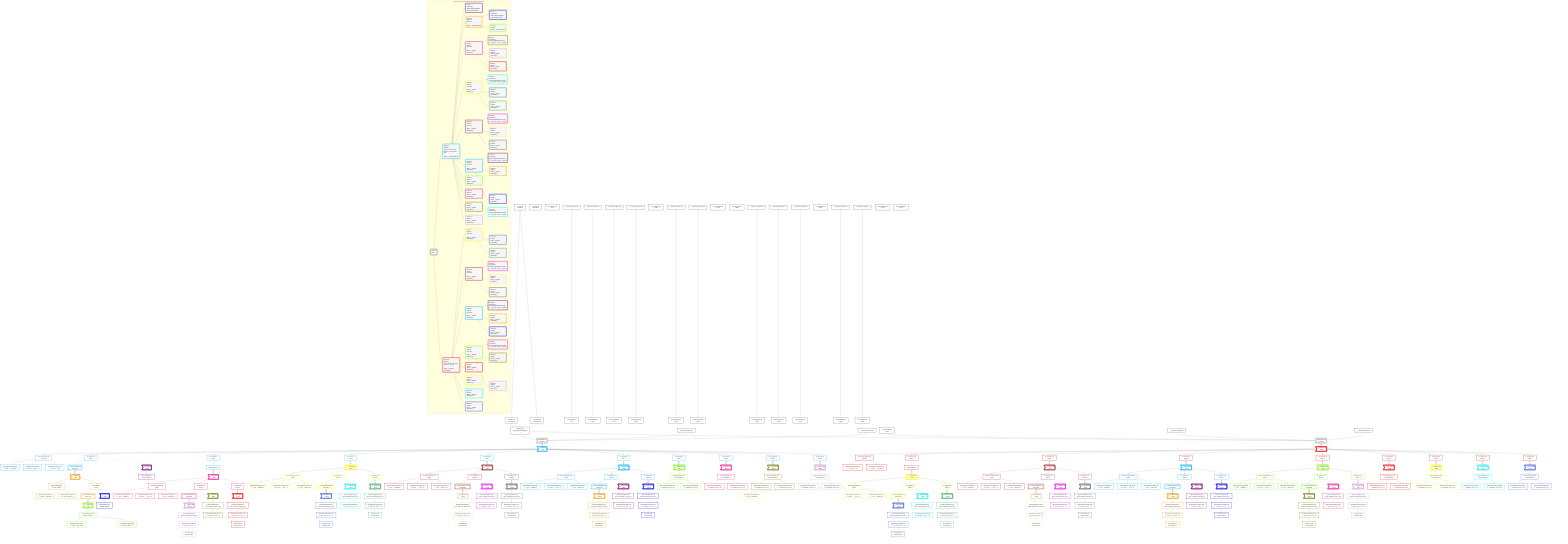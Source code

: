 graph TD
    classDef path fill:#eee,stroke:#000,color:#000
    classDef plan fill:#fff,stroke-width:3px,color:#000
    classDef itemplan fill:#fff,stroke-width:6px,color:#000
    classDef sideeffectplan fill:#f00,stroke-width:6px,color:#000
    classDef bucket fill:#f6f6f6,color:#000,stroke-width:6px,text-align:left


    %% define steps
    __Value3["__Value[3∈0]<br />ᐸcontextᐳ"]:::plan
    __Value5["__Value[5∈0]<br />ᐸrootValueᐳ"]:::plan
    Access27["Access[27∈0]<br />ᐸ3.pgSettingsᐳ"]:::plan
    Access28["Access[28∈0]<br />ᐸ3.withPgClientᐳ"]:::plan
    Object29["Object[29∈0]<br />ᐸ{pgSettings,withPgClient}ᐳ"]:::plan
    __InputStaticLeaf219["__InputStaticLeaf[219∈0]"]:::plan
    __InputStaticLeaf285["__InputStaticLeaf[285∈0]"]:::plan
    PgSelect26[["PgSelect[26∈0]<br />ᐸpersonᐳ"]]:::plan
    __Item30>"__Item[30∈1]<br />ᐸ26ᐳ"]:::itemplan
    PgSelectSingle31["PgSelectSingle[31∈1]<br />ᐸpersonᐳ"]:::plan
    PgClassExpression32["PgClassExpression[32∈1]<br />ᐸ__person__...full_name”ᐳ"]:::plan
    PgClassExpression34["PgClassExpression[34∈1]<br />ᐸ”c”.”perso..._person__)ᐳ"]:::plan
    Connection47["Connection[47∈0]<br />ᐸ43ᐳ"]:::plan
    Access803["Access[803∈1]<br />ᐸ30.2ᐳ"]:::plan
    __ListTransform49[["__ListTransform[49∈1]<br />ᐸeach:48ᐳ"]]:::plan
    __Item50>"__Item[50∈2]<br />ᐸ803ᐳ"]:::itemplan
    PgSelectSingle51["PgSelectSingle[51∈2]<br />ᐸperson_friendsᐳ"]:::plan
    __Item52>"__Item[52∈3]<br />ᐸ49ᐳ"]:::itemplan
    PgSelectSingle53["PgSelectSingle[53∈3]<br />ᐸperson_friendsᐳ"]:::plan
    PgClassExpression54["PgClassExpression[54∈3]<br />ᐸ__person_f...full_name”ᐳ"]:::plan
    PgClassExpression56["PgClassExpression[56∈3]<br />ᐸ”c”.”perso...friends__)ᐳ"]:::plan
    __InputStaticLeaf57["__InputStaticLeaf[57∈0]"]:::plan
    Connection69["Connection[69∈0]<br />ᐸ65ᐳ"]:::plan
    Access801["Access[801∈3]<br />ᐸ52.3ᐳ"]:::plan
    __ListTransform71[["__ListTransform[71∈3]<br />ᐸeach:70ᐳ"]]:::plan
    __Item72>"__Item[72∈4]<br />ᐸ801ᐳ"]:::itemplan
    PgSelectSingle73["PgSelectSingle[73∈4]<br />ᐸperson_friendsᐳ"]:::plan
    __Item74>"__Item[74∈5]<br />ᐸ71ᐳ"]:::itemplan
    PgSelectSingle75["PgSelectSingle[75∈5]<br />ᐸperson_friendsᐳ"]:::plan
    PgClassExpression76["PgClassExpression[76∈5]<br />ᐸ__person_f...full_name”ᐳ"]:::plan
    PgClassExpression78["PgClassExpression[78∈5]<br />ᐸ”c”.”perso...friends__)ᐳ"]:::plan
    PgClassExpression79["PgClassExpression[79∈1]<br />ᐸ__person__.”id”ᐳ"]:::plan
    __InputStaticLeaf81["__InputStaticLeaf[81∈0]"]:::plan
    Connection105["Connection[105∈0]<br />ᐸ101ᐳ"]:::plan
    Access809["Access[809∈1]<br />ᐸ30.4ᐳ"]:::plan
    Reverse810["Reverse[810∈1]"]:::plan
    __Item107>"__Item[107∈6]<br />ᐸ810ᐳ"]:::itemplan
    PgSelectSingle108["PgSelectSingle[108∈6]<br />ᐸpostᐳ"]:::plan
    PgClassExpression109["PgClassExpression[109∈6]<br />ᐸ__post__.”headline”ᐳ"]:::plan
    PgClassExpression113["PgClassExpression[113∈6]<br />ᐸ”a”.”post_...(__post__)ᐳ"]:::plan
    PgClassExpression114["PgClassExpression[114∈6]<br />ᐸ__post__.”author_id”ᐳ"]:::plan
    __InputStaticLeaf115["__InputStaticLeaf[115∈0]"]:::plan
    Connection125["Connection[125∈0]<br />ᐸ121ᐳ"]:::plan
    Access805["Access[805∈6]<br />ᐸ107.3ᐳ"]:::plan
    __ListTransform127[["__ListTransform[127∈6]<br />ᐸeach:126ᐳ"]]:::plan
    __Item128>"__Item[128∈7]<br />ᐸ805ᐳ"]:::itemplan
    PgSelectSingle129["PgSelectSingle[129∈7]<br />ᐸpost_computed_interval_setᐳ"]:::plan
    PgClassExpression130["PgClassExpression[130∈7]<br />ᐸ__post_com...al_set__.vᐳ"]:::plan
    __Item131>"__Item[131∈8]<br />ᐸ127ᐳ"]:::itemplan
    PgSelectSingle132["PgSelectSingle[132∈8]<br />ᐸpost_computed_interval_setᐳ"]:::plan
    PgClassExpression133["PgClassExpression[133∈8]<br />ᐸ__post_com...al_set__.vᐳ"]:::plan
    Access134["Access[134∈8]<br />ᐸ133.secondsᐳ"]:::plan
    Access807["Access[807∈6]<br />ᐸ107.4ᐳ"]:::plan
    __Item145>"__Item[145∈9]<br />ᐸ807ᐳ"]:::itemplan
    PgSelectSingle146["PgSelectSingle[146∈9]<br />ᐸpost_computed_interval_setᐳ"]:::plan
    PgClassExpression147["PgClassExpression[147∈9]<br />ᐸ__post_com...al_set__.vᐳ"]:::plan
    Access148["Access[148∈9]<br />ᐸ147.secondsᐳ"]:::plan
    Access816["Access[816∈1]<br />ᐸ30.5ᐳ"]:::plan
    __Item170>"__Item[170∈10]<br />ᐸ816ᐳ"]:::itemplan
    PgSelectSingle171["PgSelectSingle[171∈10]<br />ᐸpostᐳ"]:::plan
    PgClassExpression172["PgClassExpression[172∈10]<br />ᐸ__post__.”headline”ᐳ"]:::plan
    PgClassExpression176["PgClassExpression[176∈10]<br />ᐸ”a”.”post_...(__post__)ᐳ"]:::plan
    PgClassExpression177["PgClassExpression[177∈10]<br />ᐸ__post__.”author_id”ᐳ"]:::plan
    __InputStaticLeaf178["__InputStaticLeaf[178∈0]"]:::plan
    Connection188["Connection[188∈0]<br />ᐸ184ᐳ"]:::plan
    Access812["Access[812∈10]<br />ᐸ170.3ᐳ"]:::plan
    __ListTransform190[["__ListTransform[190∈10]<br />ᐸeach:189ᐳ"]]:::plan
    __Item191>"__Item[191∈11]<br />ᐸ812ᐳ"]:::itemplan
    PgSelectSingle192["PgSelectSingle[192∈11]<br />ᐸpost_computed_interval_setᐳ"]:::plan
    PgClassExpression193["PgClassExpression[193∈11]<br />ᐸ__post_com...al_set__.vᐳ"]:::plan
    __Item194>"__Item[194∈12]<br />ᐸ190ᐳ"]:::itemplan
    PgSelectSingle195["PgSelectSingle[195∈12]<br />ᐸpost_computed_interval_setᐳ"]:::plan
    PgClassExpression196["PgClassExpression[196∈12]<br />ᐸ__post_com...al_set__.vᐳ"]:::plan
    Access197["Access[197∈12]<br />ᐸ196.secondsᐳ"]:::plan
    Access814["Access[814∈10]<br />ᐸ170.4ᐳ"]:::plan
    __Item208>"__Item[208∈13]<br />ᐸ814ᐳ"]:::itemplan
    PgSelectSingle209["PgSelectSingle[209∈13]<br />ᐸpost_computed_interval_setᐳ"]:::plan
    PgClassExpression210["PgClassExpression[210∈13]<br />ᐸ__post_com...al_set__.vᐳ"]:::plan
    Access211["Access[211∈13]<br />ᐸ210.secondsᐳ"]:::plan
    Connection237["Connection[237∈0]<br />ᐸ233ᐳ"]:::plan
    Access822["Access[822∈1]<br />ᐸ30.6ᐳ"]:::plan
    __Item239>"__Item[239∈14]<br />ᐸ822ᐳ"]:::itemplan
    PgSelectSingle240["PgSelectSingle[240∈14]<br />ᐸpostᐳ"]:::plan
    PgClassExpression241["PgClassExpression[241∈14]<br />ᐸ__post__.”headline”ᐳ"]:::plan
    PgClassExpression245["PgClassExpression[245∈14]<br />ᐸ”a”.”post_...(__post__)ᐳ"]:::plan
    PgClassExpression246["PgClassExpression[246∈14]<br />ᐸ__post__.”author_id”ᐳ"]:::plan
    __InputStaticLeaf247["__InputStaticLeaf[247∈0]"]:::plan
    Connection257["Connection[257∈0]<br />ᐸ253ᐳ"]:::plan
    Access818["Access[818∈14]<br />ᐸ239.3ᐳ"]:::plan
    __ListTransform259[["__ListTransform[259∈14]<br />ᐸeach:258ᐳ"]]:::plan
    __Item260>"__Item[260∈15]<br />ᐸ818ᐳ"]:::itemplan
    PgSelectSingle261["PgSelectSingle[261∈15]<br />ᐸpost_computed_interval_setᐳ"]:::plan
    PgClassExpression262["PgClassExpression[262∈15]<br />ᐸ__post_com...al_set__.vᐳ"]:::plan
    __Item263>"__Item[263∈16]<br />ᐸ259ᐳ"]:::itemplan
    PgSelectSingle264["PgSelectSingle[264∈16]<br />ᐸpost_computed_interval_setᐳ"]:::plan
    PgClassExpression265["PgClassExpression[265∈16]<br />ᐸ__post_com...al_set__.vᐳ"]:::plan
    Access266["Access[266∈16]<br />ᐸ265.secondsᐳ"]:::plan
    Access820["Access[820∈14]<br />ᐸ239.4ᐳ"]:::plan
    __Item277>"__Item[277∈17]<br />ᐸ820ᐳ"]:::itemplan
    PgSelectSingle278["PgSelectSingle[278∈17]<br />ᐸpost_computed_interval_setᐳ"]:::plan
    PgClassExpression279["PgClassExpression[279∈17]<br />ᐸ__post_com...al_set__.vᐳ"]:::plan
    Access280["Access[280∈17]<br />ᐸ279.secondsᐳ"]:::plan
    Access828["Access[828∈1]<br />ᐸ30.7ᐳ"]:::plan
    __Item302>"__Item[302∈18]<br />ᐸ828ᐳ"]:::itemplan
    PgSelectSingle303["PgSelectSingle[303∈18]<br />ᐸpostᐳ"]:::plan
    PgClassExpression304["PgClassExpression[304∈18]<br />ᐸ__post__.”headline”ᐳ"]:::plan
    PgClassExpression308["PgClassExpression[308∈18]<br />ᐸ”a”.”post_...(__post__)ᐳ"]:::plan
    PgClassExpression309["PgClassExpression[309∈18]<br />ᐸ__post__.”author_id”ᐳ"]:::plan
    __InputStaticLeaf310["__InputStaticLeaf[310∈0]"]:::plan
    Connection320["Connection[320∈0]<br />ᐸ316ᐳ"]:::plan
    Access824["Access[824∈18]<br />ᐸ302.3ᐳ"]:::plan
    __ListTransform322[["__ListTransform[322∈18]<br />ᐸeach:321ᐳ"]]:::plan
    __Item323>"__Item[323∈19]<br />ᐸ824ᐳ"]:::itemplan
    PgSelectSingle324["PgSelectSingle[324∈19]<br />ᐸpost_computed_interval_setᐳ"]:::plan
    PgClassExpression325["PgClassExpression[325∈19]<br />ᐸ__post_com...al_set__.vᐳ"]:::plan
    __Item326>"__Item[326∈20]<br />ᐸ322ᐳ"]:::itemplan
    PgSelectSingle327["PgSelectSingle[327∈20]<br />ᐸpost_computed_interval_setᐳ"]:::plan
    PgClassExpression328["PgClassExpression[328∈20]<br />ᐸ__post_com...al_set__.vᐳ"]:::plan
    Access329["Access[329∈20]<br />ᐸ328.secondsᐳ"]:::plan
    Access826["Access[826∈18]<br />ᐸ302.4ᐳ"]:::plan
    __Item340>"__Item[340∈21]<br />ᐸ826ᐳ"]:::itemplan
    PgSelectSingle341["PgSelectSingle[341∈21]<br />ᐸpost_computed_interval_setᐳ"]:::plan
    PgClassExpression342["PgClassExpression[342∈21]<br />ᐸ__post_com...al_set__.vᐳ"]:::plan
    Access343["Access[343∈21]<br />ᐸ342.secondsᐳ"]:::plan
    Connection361["Connection[361∈0]<br />ᐸ357ᐳ"]:::plan
    Access830["Access[830∈1]<br />ᐸ30.8ᐳ"]:::plan
    __Item363>"__Item[363∈22]<br />ᐸ830ᐳ"]:::itemplan
    PgSelectSingle364["PgSelectSingle[364∈22]<br />ᐸcompoundKeyᐳ"]:::plan
    PgClassExpression365["PgClassExpression[365∈22]<br />ᐸ__compound...rson_id_1”ᐳ"]:::plan
    PgClassExpression366["PgClassExpression[366∈22]<br />ᐸ__compound...rson_id_2”ᐳ"]:::plan
    Connection384["Connection[384∈0]<br />ᐸ380ᐳ"]:::plan
    Access832["Access[832∈1]<br />ᐸ30.9ᐳ"]:::plan
    __Item386>"__Item[386∈23]<br />ᐸ832ᐳ"]:::itemplan
    PgSelectSingle387["PgSelectSingle[387∈23]<br />ᐸcompoundKeyᐳ"]:::plan
    PgClassExpression388["PgClassExpression[388∈23]<br />ᐸ__compound...rson_id_1”ᐳ"]:::plan
    PgClassExpression389["PgClassExpression[389∈23]<br />ᐸ__compound...rson_id_2”ᐳ"]:::plan
    Access835["Access[835∈1]<br />ᐸ30.10ᐳ"]:::plan
    __Item403>"__Item[403∈24]<br />ᐸ835ᐳ"]:::itemplan
    PgSelectSingle404["PgSelectSingle[404∈24]<br />ᐸcompoundKeyᐳ"]:::plan
    PgClassExpression405["PgClassExpression[405∈24]<br />ᐸ__compound...rson_id_1”ᐳ"]:::plan
    PgClassExpression406["PgClassExpression[406∈24]<br />ᐸ__compound...rson_id_2”ᐳ"]:::plan
    Access836["Access[836∈1]<br />ᐸ30.11ᐳ"]:::plan
    __Item420>"__Item[420∈25]<br />ᐸ836ᐳ"]:::itemplan
    PgSelectSingle421["PgSelectSingle[421∈25]<br />ᐸcompoundKeyᐳ"]:::plan
    PgClassExpression422["PgClassExpression[422∈25]<br />ᐸ__compound...rson_id_1”ᐳ"]:::plan
    PgClassExpression423["PgClassExpression[423∈25]<br />ᐸ__compound...rson_id_2”ᐳ"]:::plan
    Connection451["Connection[451∈0]<br />ᐸ447ᐳ"]:::plan
    __InputStaticLeaf662["__InputStaticLeaf[662∈0]"]:::plan
    __InputStaticLeaf596["__InputStaticLeaf[596∈0]"]:::plan
    PgSelect452[["PgSelect[452∈0]<br />ᐸpersonᐳ"]]:::plan
    __Item453>"__Item[453∈26]<br />ᐸ452ᐳ"]:::itemplan
    PgSelectSingle454["PgSelectSingle[454∈26]<br />ᐸpersonᐳ"]:::plan
    PgClassExpression455["PgClassExpression[455∈26]<br />ᐸ__person__.”id”ᐳ"]:::plan
    PgClassExpression456["PgClassExpression[456∈26]<br />ᐸ__person__...full_name”ᐳ"]:::plan
    __InputStaticLeaf458["__InputStaticLeaf[458∈0]"]:::plan
    Connection482["Connection[482∈0]<br />ᐸ478ᐳ"]:::plan
    Access833["Access[833∈26]<br />ᐸ453.7ᐳ"]:::plan
    Reverse834["Reverse[834∈26]"]:::plan
    __Item484>"__Item[484∈27]<br />ᐸ834ᐳ"]:::itemplan
    PgSelectSingle485["PgSelectSingle[485∈27]<br />ᐸpostᐳ"]:::plan
    PgClassExpression486["PgClassExpression[486∈27]<br />ᐸ__post__.”headline”ᐳ"]:::plan
    PgClassExpression490["PgClassExpression[490∈27]<br />ᐸ”a”.”post_...(__post__)ᐳ"]:::plan
    PgClassExpression491["PgClassExpression[491∈27]<br />ᐸ__post__.”author_id”ᐳ"]:::plan
    __InputStaticLeaf492["__InputStaticLeaf[492∈0]"]:::plan
    Connection502["Connection[502∈0]<br />ᐸ498ᐳ"]:::plan
    Access831["Access[831∈27]<br />ᐸ484.1ᐳ"]:::plan
    __ListTransform504[["__ListTransform[504∈27]<br />ᐸeach:503ᐳ"]]:::plan
    __Item505>"__Item[505∈28]<br />ᐸ831ᐳ"]:::itemplan
    PgSelectSingle506["PgSelectSingle[506∈28]<br />ᐸpost_computed_interval_setᐳ"]:::plan
    PgClassExpression507["PgClassExpression[507∈28]<br />ᐸ__post_com...al_set__.vᐳ"]:::plan
    __Item508>"__Item[508∈29]<br />ᐸ504ᐳ"]:::itemplan
    PgSelectSingle509["PgSelectSingle[509∈29]<br />ᐸpost_computed_interval_setᐳ"]:::plan
    PgClassExpression510["PgClassExpression[510∈29]<br />ᐸ__post_com...al_set__.vᐳ"]:::plan
    Access511["Access[511∈29]<br />ᐸ510.secondsᐳ"]:::plan
    Access829["Access[829∈27]<br />ᐸ484.0ᐳ"]:::plan
    __Item522>"__Item[522∈30]<br />ᐸ829ᐳ"]:::itemplan
    PgSelectSingle523["PgSelectSingle[523∈30]<br />ᐸpost_computed_interval_setᐳ"]:::plan
    PgClassExpression524["PgClassExpression[524∈30]<br />ᐸ__post_com...al_set__.vᐳ"]:::plan
    Access525["Access[525∈30]<br />ᐸ524.secondsᐳ"]:::plan
    Access827["Access[827∈26]<br />ᐸ453.6ᐳ"]:::plan
    __Item547>"__Item[547∈31]<br />ᐸ827ᐳ"]:::itemplan
    PgSelectSingle548["PgSelectSingle[548∈31]<br />ᐸpostᐳ"]:::plan
    PgClassExpression549["PgClassExpression[549∈31]<br />ᐸ__post__.”headline”ᐳ"]:::plan
    PgClassExpression553["PgClassExpression[553∈31]<br />ᐸ”a”.”post_...(__post__)ᐳ"]:::plan
    PgClassExpression554["PgClassExpression[554∈31]<br />ᐸ__post__.”author_id”ᐳ"]:::plan
    __InputStaticLeaf555["__InputStaticLeaf[555∈0]"]:::plan
    Connection565["Connection[565∈0]<br />ᐸ561ᐳ"]:::plan
    Access825["Access[825∈31]<br />ᐸ547.1ᐳ"]:::plan
    __ListTransform567[["__ListTransform[567∈31]<br />ᐸeach:566ᐳ"]]:::plan
    __Item568>"__Item[568∈32]<br />ᐸ825ᐳ"]:::itemplan
    PgSelectSingle569["PgSelectSingle[569∈32]<br />ᐸpost_computed_interval_setᐳ"]:::plan
    PgClassExpression570["PgClassExpression[570∈32]<br />ᐸ__post_com...al_set__.vᐳ"]:::plan
    __Item571>"__Item[571∈33]<br />ᐸ567ᐳ"]:::itemplan
    PgSelectSingle572["PgSelectSingle[572∈33]<br />ᐸpost_computed_interval_setᐳ"]:::plan
    PgClassExpression573["PgClassExpression[573∈33]<br />ᐸ__post_com...al_set__.vᐳ"]:::plan
    Access574["Access[574∈33]<br />ᐸ573.secondsᐳ"]:::plan
    Access823["Access[823∈31]<br />ᐸ547.0ᐳ"]:::plan
    __Item585>"__Item[585∈34]<br />ᐸ823ᐳ"]:::itemplan
    PgSelectSingle586["PgSelectSingle[586∈34]<br />ᐸpost_computed_interval_setᐳ"]:::plan
    PgClassExpression587["PgClassExpression[587∈34]<br />ᐸ__post_com...al_set__.vᐳ"]:::plan
    Access588["Access[588∈34]<br />ᐸ587.secondsᐳ"]:::plan
    Connection614["Connection[614∈0]<br />ᐸ610ᐳ"]:::plan
    Access821["Access[821∈26]<br />ᐸ453.5ᐳ"]:::plan
    __Item616>"__Item[616∈35]<br />ᐸ821ᐳ"]:::itemplan
    PgSelectSingle617["PgSelectSingle[617∈35]<br />ᐸpostᐳ"]:::plan
    PgClassExpression618["PgClassExpression[618∈35]<br />ᐸ__post__.”headline”ᐳ"]:::plan
    PgClassExpression622["PgClassExpression[622∈35]<br />ᐸ”a”.”post_...(__post__)ᐳ"]:::plan
    PgClassExpression623["PgClassExpression[623∈35]<br />ᐸ__post__.”author_id”ᐳ"]:::plan
    __InputStaticLeaf624["__InputStaticLeaf[624∈0]"]:::plan
    Connection634["Connection[634∈0]<br />ᐸ630ᐳ"]:::plan
    Access819["Access[819∈35]<br />ᐸ616.1ᐳ"]:::plan
    __ListTransform636[["__ListTransform[636∈35]<br />ᐸeach:635ᐳ"]]:::plan
    __Item637>"__Item[637∈36]<br />ᐸ819ᐳ"]:::itemplan
    PgSelectSingle638["PgSelectSingle[638∈36]<br />ᐸpost_computed_interval_setᐳ"]:::plan
    PgClassExpression639["PgClassExpression[639∈36]<br />ᐸ__post_com...al_set__.vᐳ"]:::plan
    __Item640>"__Item[640∈37]<br />ᐸ636ᐳ"]:::itemplan
    PgSelectSingle641["PgSelectSingle[641∈37]<br />ᐸpost_computed_interval_setᐳ"]:::plan
    PgClassExpression642["PgClassExpression[642∈37]<br />ᐸ__post_com...al_set__.vᐳ"]:::plan
    Access643["Access[643∈37]<br />ᐸ642.secondsᐳ"]:::plan
    Access817["Access[817∈35]<br />ᐸ616.0ᐳ"]:::plan
    __Item654>"__Item[654∈38]<br />ᐸ817ᐳ"]:::itemplan
    PgSelectSingle655["PgSelectSingle[655∈38]<br />ᐸpost_computed_interval_setᐳ"]:::plan
    PgClassExpression656["PgClassExpression[656∈38]<br />ᐸ__post_com...al_set__.vᐳ"]:::plan
    Access657["Access[657∈38]<br />ᐸ656.secondsᐳ"]:::plan
    Access815["Access[815∈26]<br />ᐸ453.4ᐳ"]:::plan
    __Item679>"__Item[679∈39]<br />ᐸ815ᐳ"]:::itemplan
    PgSelectSingle680["PgSelectSingle[680∈39]<br />ᐸpostᐳ"]:::plan
    PgClassExpression681["PgClassExpression[681∈39]<br />ᐸ__post__.”headline”ᐳ"]:::plan
    PgClassExpression685["PgClassExpression[685∈39]<br />ᐸ”a”.”post_...(__post__)ᐳ"]:::plan
    PgClassExpression686["PgClassExpression[686∈39]<br />ᐸ__post__.”author_id”ᐳ"]:::plan
    __InputStaticLeaf687["__InputStaticLeaf[687∈0]"]:::plan
    Connection697["Connection[697∈0]<br />ᐸ693ᐳ"]:::plan
    Access813["Access[813∈39]<br />ᐸ679.1ᐳ"]:::plan
    __ListTransform699[["__ListTransform[699∈39]<br />ᐸeach:698ᐳ"]]:::plan
    __Item700>"__Item[700∈40]<br />ᐸ813ᐳ"]:::itemplan
    PgSelectSingle701["PgSelectSingle[701∈40]<br />ᐸpost_computed_interval_setᐳ"]:::plan
    PgClassExpression702["PgClassExpression[702∈40]<br />ᐸ__post_com...al_set__.vᐳ"]:::plan
    __Item703>"__Item[703∈41]<br />ᐸ699ᐳ"]:::itemplan
    PgSelectSingle704["PgSelectSingle[704∈41]<br />ᐸpost_computed_interval_setᐳ"]:::plan
    PgClassExpression705["PgClassExpression[705∈41]<br />ᐸ__post_com...al_set__.vᐳ"]:::plan
    Access706["Access[706∈41]<br />ᐸ705.secondsᐳ"]:::plan
    Access811["Access[811∈39]<br />ᐸ679.0ᐳ"]:::plan
    __Item717>"__Item[717∈42]<br />ᐸ811ᐳ"]:::itemplan
    PgSelectSingle718["PgSelectSingle[718∈42]<br />ᐸpost_computed_interval_setᐳ"]:::plan
    PgClassExpression719["PgClassExpression[719∈42]<br />ᐸ__post_com...al_set__.vᐳ"]:::plan
    Access720["Access[720∈42]<br />ᐸ719.secondsᐳ"]:::plan
    Connection738["Connection[738∈0]<br />ᐸ734ᐳ"]:::plan
    Access808["Access[808∈26]<br />ᐸ453.3ᐳ"]:::plan
    __Item740>"__Item[740∈43]<br />ᐸ808ᐳ"]:::itemplan
    PgSelectSingle741["PgSelectSingle[741∈43]<br />ᐸcompoundKeyᐳ"]:::plan
    PgClassExpression742["PgClassExpression[742∈43]<br />ᐸ__compound...rson_id_1”ᐳ"]:::plan
    PgClassExpression743["PgClassExpression[743∈43]<br />ᐸ__compound...rson_id_2”ᐳ"]:::plan
    Connection761["Connection[761∈0]<br />ᐸ757ᐳ"]:::plan
    Access806["Access[806∈26]<br />ᐸ453.2ᐳ"]:::plan
    __Item763>"__Item[763∈44]<br />ᐸ806ᐳ"]:::itemplan
    PgSelectSingle764["PgSelectSingle[764∈44]<br />ᐸcompoundKeyᐳ"]:::plan
    PgClassExpression765["PgClassExpression[765∈44]<br />ᐸ__compound...rson_id_1”ᐳ"]:::plan
    PgClassExpression766["PgClassExpression[766∈44]<br />ᐸ__compound...rson_id_2”ᐳ"]:::plan
    Access804["Access[804∈26]<br />ᐸ453.1ᐳ"]:::plan
    __Item780>"__Item[780∈45]<br />ᐸ804ᐳ"]:::itemplan
    PgSelectSingle781["PgSelectSingle[781∈45]<br />ᐸcompoundKeyᐳ"]:::plan
    PgClassExpression782["PgClassExpression[782∈45]<br />ᐸ__compound...rson_id_1”ᐳ"]:::plan
    PgClassExpression783["PgClassExpression[783∈45]<br />ᐸ__compound...rson_id_2”ᐳ"]:::plan
    Access802["Access[802∈26]<br />ᐸ453.0ᐳ"]:::plan
    __Item797>"__Item[797∈46]<br />ᐸ802ᐳ"]:::itemplan
    PgSelectSingle798["PgSelectSingle[798∈46]<br />ᐸcompoundKeyᐳ"]:::plan
    PgClassExpression799["PgClassExpression[799∈46]<br />ᐸ__compound...rson_id_1”ᐳ"]:::plan
    PgClassExpression800["PgClassExpression[800∈46]<br />ᐸ__compound...rson_id_2”ᐳ"]:::plan

    %% plan dependencies
    __Value3 --> Access27
    __Value3 --> Access28
    Access27 & Access28 --> Object29
    Object29 & __InputStaticLeaf219 & __InputStaticLeaf285 --> PgSelect26
    PgSelect26 ==> __Item30
    __Item30 --> PgSelectSingle31
    PgSelectSingle31 --> PgClassExpression32
    PgSelectSingle31 --> PgClassExpression34
    __Item30 --> Access803
    Access803 --> __ListTransform49
    Access803 -.-> __Item50
    __Item50 --> PgSelectSingle51
    __ListTransform49 ==> __Item52
    __Item52 --> PgSelectSingle53
    PgSelectSingle53 --> PgClassExpression54
    PgSelectSingle53 --> PgClassExpression56
    __InputStaticLeaf57 --> Connection69
    __Item52 --> Access801
    Access801 --> __ListTransform71
    Access801 -.-> __Item72
    __Item72 --> PgSelectSingle73
    __ListTransform71 ==> __Item74
    __Item74 --> PgSelectSingle75
    PgSelectSingle75 --> PgClassExpression76
    PgSelectSingle75 --> PgClassExpression78
    PgSelectSingle31 --> PgClassExpression79
    __InputStaticLeaf81 --> Connection105
    __Item30 --> Access809
    Access809 --> Reverse810
    Reverse810 ==> __Item107
    __Item107 --> PgSelectSingle108
    PgSelectSingle108 --> PgClassExpression109
    PgSelectSingle108 --> PgClassExpression113
    PgSelectSingle108 --> PgClassExpression114
    __InputStaticLeaf115 --> Connection125
    __Item107 --> Access805
    Access805 --> __ListTransform127
    Access805 -.-> __Item128
    __Item128 --> PgSelectSingle129
    PgSelectSingle129 --> PgClassExpression130
    __ListTransform127 ==> __Item131
    __Item131 --> PgSelectSingle132
    PgSelectSingle132 --> PgClassExpression133
    PgClassExpression133 --> Access134
    __Item107 --> Access807
    Access807 ==> __Item145
    __Item145 --> PgSelectSingle146
    PgSelectSingle146 --> PgClassExpression147
    PgClassExpression147 --> Access148
    __Item30 --> Access816
    Access816 ==> __Item170
    __Item170 --> PgSelectSingle171
    PgSelectSingle171 --> PgClassExpression172
    PgSelectSingle171 --> PgClassExpression176
    PgSelectSingle171 --> PgClassExpression177
    __InputStaticLeaf178 --> Connection188
    __Item170 --> Access812
    Access812 --> __ListTransform190
    Access812 -.-> __Item191
    __Item191 --> PgSelectSingle192
    PgSelectSingle192 --> PgClassExpression193
    __ListTransform190 ==> __Item194
    __Item194 --> PgSelectSingle195
    PgSelectSingle195 --> PgClassExpression196
    PgClassExpression196 --> Access197
    __Item170 --> Access814
    Access814 ==> __Item208
    __Item208 --> PgSelectSingle209
    PgSelectSingle209 --> PgClassExpression210
    PgClassExpression210 --> Access211
    __Item30 --> Access822
    Access822 ==> __Item239
    __Item239 --> PgSelectSingle240
    PgSelectSingle240 --> PgClassExpression241
    PgSelectSingle240 --> PgClassExpression245
    PgSelectSingle240 --> PgClassExpression246
    __InputStaticLeaf247 --> Connection257
    __Item239 --> Access818
    Access818 --> __ListTransform259
    Access818 -.-> __Item260
    __Item260 --> PgSelectSingle261
    PgSelectSingle261 --> PgClassExpression262
    __ListTransform259 ==> __Item263
    __Item263 --> PgSelectSingle264
    PgSelectSingle264 --> PgClassExpression265
    PgClassExpression265 --> Access266
    __Item239 --> Access820
    Access820 ==> __Item277
    __Item277 --> PgSelectSingle278
    PgSelectSingle278 --> PgClassExpression279
    PgClassExpression279 --> Access280
    __Item30 --> Access828
    Access828 ==> __Item302
    __Item302 --> PgSelectSingle303
    PgSelectSingle303 --> PgClassExpression304
    PgSelectSingle303 --> PgClassExpression308
    PgSelectSingle303 --> PgClassExpression309
    __InputStaticLeaf310 --> Connection320
    __Item302 --> Access824
    Access824 --> __ListTransform322
    Access824 -.-> __Item323
    __Item323 --> PgSelectSingle324
    PgSelectSingle324 --> PgClassExpression325
    __ListTransform322 ==> __Item326
    __Item326 --> PgSelectSingle327
    PgSelectSingle327 --> PgClassExpression328
    PgClassExpression328 --> Access329
    __Item302 --> Access826
    Access826 ==> __Item340
    __Item340 --> PgSelectSingle341
    PgSelectSingle341 --> PgClassExpression342
    PgClassExpression342 --> Access343
    __Item30 --> Access830
    Access830 ==> __Item363
    __Item363 --> PgSelectSingle364
    PgSelectSingle364 --> PgClassExpression365
    PgSelectSingle364 --> PgClassExpression366
    __Item30 --> Access832
    Access832 ==> __Item386
    __Item386 --> PgSelectSingle387
    PgSelectSingle387 --> PgClassExpression388
    PgSelectSingle387 --> PgClassExpression389
    __Item30 --> Access835
    Access835 ==> __Item403
    __Item403 --> PgSelectSingle404
    PgSelectSingle404 --> PgClassExpression405
    PgSelectSingle404 --> PgClassExpression406
    __Item30 --> Access836
    Access836 ==> __Item420
    __Item420 --> PgSelectSingle421
    PgSelectSingle421 --> PgClassExpression422
    PgSelectSingle421 --> PgClassExpression423
    Object29 & Connection451 & __InputStaticLeaf662 & __InputStaticLeaf596 --> PgSelect452
    PgSelect452 ==> __Item453
    __Item453 --> PgSelectSingle454
    PgSelectSingle454 --> PgClassExpression455
    PgSelectSingle454 --> PgClassExpression456
    __InputStaticLeaf458 --> Connection482
    __Item453 --> Access833
    Access833 --> Reverse834
    Reverse834 ==> __Item484
    __Item484 --> PgSelectSingle485
    PgSelectSingle485 --> PgClassExpression486
    PgSelectSingle485 --> PgClassExpression490
    PgSelectSingle485 --> PgClassExpression491
    __InputStaticLeaf492 --> Connection502
    __Item484 --> Access831
    Access831 --> __ListTransform504
    Access831 -.-> __Item505
    __Item505 --> PgSelectSingle506
    PgSelectSingle506 --> PgClassExpression507
    __ListTransform504 ==> __Item508
    __Item508 --> PgSelectSingle509
    PgSelectSingle509 --> PgClassExpression510
    PgClassExpression510 --> Access511
    __Item484 --> Access829
    Access829 ==> __Item522
    __Item522 --> PgSelectSingle523
    PgSelectSingle523 --> PgClassExpression524
    PgClassExpression524 --> Access525
    __Item453 --> Access827
    Access827 ==> __Item547
    __Item547 --> PgSelectSingle548
    PgSelectSingle548 --> PgClassExpression549
    PgSelectSingle548 --> PgClassExpression553
    PgSelectSingle548 --> PgClassExpression554
    __InputStaticLeaf555 --> Connection565
    __Item547 --> Access825
    Access825 --> __ListTransform567
    Access825 -.-> __Item568
    __Item568 --> PgSelectSingle569
    PgSelectSingle569 --> PgClassExpression570
    __ListTransform567 ==> __Item571
    __Item571 --> PgSelectSingle572
    PgSelectSingle572 --> PgClassExpression573
    PgClassExpression573 --> Access574
    __Item547 --> Access823
    Access823 ==> __Item585
    __Item585 --> PgSelectSingle586
    PgSelectSingle586 --> PgClassExpression587
    PgClassExpression587 --> Access588
    __Item453 --> Access821
    Access821 ==> __Item616
    __Item616 --> PgSelectSingle617
    PgSelectSingle617 --> PgClassExpression618
    PgSelectSingle617 --> PgClassExpression622
    PgSelectSingle617 --> PgClassExpression623
    __InputStaticLeaf624 --> Connection634
    __Item616 --> Access819
    Access819 --> __ListTransform636
    Access819 -.-> __Item637
    __Item637 --> PgSelectSingle638
    PgSelectSingle638 --> PgClassExpression639
    __ListTransform636 ==> __Item640
    __Item640 --> PgSelectSingle641
    PgSelectSingle641 --> PgClassExpression642
    PgClassExpression642 --> Access643
    __Item616 --> Access817
    Access817 ==> __Item654
    __Item654 --> PgSelectSingle655
    PgSelectSingle655 --> PgClassExpression656
    PgClassExpression656 --> Access657
    __Item453 --> Access815
    Access815 ==> __Item679
    __Item679 --> PgSelectSingle680
    PgSelectSingle680 --> PgClassExpression681
    PgSelectSingle680 --> PgClassExpression685
    PgSelectSingle680 --> PgClassExpression686
    __InputStaticLeaf687 --> Connection697
    __Item679 --> Access813
    Access813 --> __ListTransform699
    Access813 -.-> __Item700
    __Item700 --> PgSelectSingle701
    PgSelectSingle701 --> PgClassExpression702
    __ListTransform699 ==> __Item703
    __Item703 --> PgSelectSingle704
    PgSelectSingle704 --> PgClassExpression705
    PgClassExpression705 --> Access706
    __Item679 --> Access811
    Access811 ==> __Item717
    __Item717 --> PgSelectSingle718
    PgSelectSingle718 --> PgClassExpression719
    PgClassExpression719 --> Access720
    __Item453 --> Access808
    Access808 ==> __Item740
    __Item740 --> PgSelectSingle741
    PgSelectSingle741 --> PgClassExpression742
    PgSelectSingle741 --> PgClassExpression743
    __Item453 --> Access806
    Access806 ==> __Item763
    __Item763 --> PgSelectSingle764
    PgSelectSingle764 --> PgClassExpression765
    PgSelectSingle764 --> PgClassExpression766
    __Item453 --> Access804
    Access804 ==> __Item780
    __Item780 --> PgSelectSingle781
    PgSelectSingle781 --> PgClassExpression782
    PgSelectSingle781 --> PgClassExpression783
    __Item453 --> Access802
    Access802 ==> __Item797
    __Item797 --> PgSelectSingle798
    PgSelectSingle798 --> PgClassExpression799
    PgSelectSingle798 --> PgClassExpression800

    subgraph "Buckets for queries/v4/simple-procedure-computed-fields"
    Bucket0("Bucket 0<br />(root)"):::bucket
    classDef bucket0 stroke:#696969
    class Bucket0,__Value3,__Value5,PgSelect26,Access27,Access28,Object29,Connection47,__InputStaticLeaf57,Connection69,__InputStaticLeaf81,Connection105,__InputStaticLeaf115,Connection125,__InputStaticLeaf178,Connection188,__InputStaticLeaf219,Connection237,__InputStaticLeaf247,Connection257,__InputStaticLeaf285,__InputStaticLeaf310,Connection320,Connection361,Connection384,Connection451,PgSelect452,__InputStaticLeaf458,Connection482,__InputStaticLeaf492,Connection502,__InputStaticLeaf555,Connection565,__InputStaticLeaf596,Connection614,__InputStaticLeaf624,Connection634,__InputStaticLeaf662,__InputStaticLeaf687,Connection697,Connection738,Connection761 bucket0
    Bucket1("Bucket 1<br />(listItem)<br />Deps: 47, 69, 105, 125, 188, 237, 257, 320, 361, 384<br /><br />ROOT __Item{1}ᐸ26ᐳ[30]"):::bucket
    classDef bucket1 stroke:#00bfff
    class Bucket1,__Item30,PgSelectSingle31,PgClassExpression32,PgClassExpression34,__ListTransform49,PgClassExpression79,Access803,Access809,Reverse810,Access816,Access822,Access828,Access830,Access832,Access835,Access836 bucket1
    Bucket2("Bucket 2<br />(subroutine)<br />ROOT PgSelectSingle{2}ᐸperson_friendsᐳ[51]"):::bucket
    classDef bucket2 stroke:#7f007f
    class Bucket2,__Item50,PgSelectSingle51 bucket2
    Bucket3("Bucket 3<br />(listItem)<br />Deps: 69<br /><br />ROOT __Item{3}ᐸ49ᐳ[52]"):::bucket
    classDef bucket3 stroke:#ffa500
    class Bucket3,__Item52,PgSelectSingle53,PgClassExpression54,PgClassExpression56,__ListTransform71,Access801 bucket3
    Bucket4("Bucket 4<br />(subroutine)<br />ROOT PgSelectSingle{4}ᐸperson_friendsᐳ[73]"):::bucket
    classDef bucket4 stroke:#0000ff
    class Bucket4,__Item72,PgSelectSingle73 bucket4
    Bucket5("Bucket 5<br />(listItem)<br />ROOT __Item{5}ᐸ71ᐳ[74]"):::bucket
    classDef bucket5 stroke:#7fff00
    class Bucket5,__Item74,PgSelectSingle75,PgClassExpression76,PgClassExpression78 bucket5
    Bucket6("Bucket 6<br />(listItem)<br />Deps: 125<br /><br />ROOT __Item{6}ᐸ810ᐳ[107]"):::bucket
    classDef bucket6 stroke:#ff1493
    class Bucket6,__Item107,PgSelectSingle108,PgClassExpression109,PgClassExpression113,PgClassExpression114,__ListTransform127,Access805,Access807 bucket6
    Bucket7("Bucket 7<br />(subroutine)<br />ROOT PgClassExpression{7}ᐸ__post_com...al_set__.vᐳ[130]"):::bucket
    classDef bucket7 stroke:#808000
    class Bucket7,__Item128,PgSelectSingle129,PgClassExpression130 bucket7
    Bucket8("Bucket 8<br />(listItem)<br />ROOT __Item{8}ᐸ127ᐳ[131]"):::bucket
    classDef bucket8 stroke:#dda0dd
    class Bucket8,__Item131,PgSelectSingle132,PgClassExpression133,Access134 bucket8
    Bucket9("Bucket 9<br />(listItem)<br />ROOT __Item{9}ᐸ807ᐳ[145]"):::bucket
    classDef bucket9 stroke:#ff0000
    class Bucket9,__Item145,PgSelectSingle146,PgClassExpression147,Access148 bucket9
    Bucket10("Bucket 10<br />(listItem)<br />Deps: 188<br /><br />ROOT __Item{10}ᐸ816ᐳ[170]"):::bucket
    classDef bucket10 stroke:#ffff00
    class Bucket10,__Item170,PgSelectSingle171,PgClassExpression172,PgClassExpression176,PgClassExpression177,__ListTransform190,Access812,Access814 bucket10
    Bucket11("Bucket 11<br />(subroutine)<br />ROOT PgClassExpression{11}ᐸ__post_com...al_set__.vᐳ[193]"):::bucket
    classDef bucket11 stroke:#00ffff
    class Bucket11,__Item191,PgSelectSingle192,PgClassExpression193 bucket11
    Bucket12("Bucket 12<br />(listItem)<br />ROOT __Item{12}ᐸ190ᐳ[194]"):::bucket
    classDef bucket12 stroke:#4169e1
    class Bucket12,__Item194,PgSelectSingle195,PgClassExpression196,Access197 bucket12
    Bucket13("Bucket 13<br />(listItem)<br />ROOT __Item{13}ᐸ814ᐳ[208]"):::bucket
    classDef bucket13 stroke:#3cb371
    class Bucket13,__Item208,PgSelectSingle209,PgClassExpression210,Access211 bucket13
    Bucket14("Bucket 14<br />(listItem)<br />Deps: 257<br /><br />ROOT __Item{14}ᐸ822ᐳ[239]"):::bucket
    classDef bucket14 stroke:#a52a2a
    class Bucket14,__Item239,PgSelectSingle240,PgClassExpression241,PgClassExpression245,PgClassExpression246,__ListTransform259,Access818,Access820 bucket14
    Bucket15("Bucket 15<br />(subroutine)<br />ROOT PgClassExpression{15}ᐸ__post_com...al_set__.vᐳ[262]"):::bucket
    classDef bucket15 stroke:#ff00ff
    class Bucket15,__Item260,PgSelectSingle261,PgClassExpression262 bucket15
    Bucket16("Bucket 16<br />(listItem)<br />ROOT __Item{16}ᐸ259ᐳ[263]"):::bucket
    classDef bucket16 stroke:#f5deb3
    class Bucket16,__Item263,PgSelectSingle264,PgClassExpression265,Access266 bucket16
    Bucket17("Bucket 17<br />(listItem)<br />ROOT __Item{17}ᐸ820ᐳ[277]"):::bucket
    classDef bucket17 stroke:#696969
    class Bucket17,__Item277,PgSelectSingle278,PgClassExpression279,Access280 bucket17
    Bucket18("Bucket 18<br />(listItem)<br />Deps: 320<br /><br />ROOT __Item{18}ᐸ828ᐳ[302]"):::bucket
    classDef bucket18 stroke:#00bfff
    class Bucket18,__Item302,PgSelectSingle303,PgClassExpression304,PgClassExpression308,PgClassExpression309,__ListTransform322,Access824,Access826 bucket18
    Bucket19("Bucket 19<br />(subroutine)<br />ROOT PgClassExpression{19}ᐸ__post_com...al_set__.vᐳ[325]"):::bucket
    classDef bucket19 stroke:#7f007f
    class Bucket19,__Item323,PgSelectSingle324,PgClassExpression325 bucket19
    Bucket20("Bucket 20<br />(listItem)<br />ROOT __Item{20}ᐸ322ᐳ[326]"):::bucket
    classDef bucket20 stroke:#ffa500
    class Bucket20,__Item326,PgSelectSingle327,PgClassExpression328,Access329 bucket20
    Bucket21("Bucket 21<br />(listItem)<br />ROOT __Item{21}ᐸ826ᐳ[340]"):::bucket
    classDef bucket21 stroke:#0000ff
    class Bucket21,__Item340,PgSelectSingle341,PgClassExpression342,Access343 bucket21
    Bucket22("Bucket 22<br />(listItem)<br />ROOT __Item{22}ᐸ830ᐳ[363]"):::bucket
    classDef bucket22 stroke:#7fff00
    class Bucket22,__Item363,PgSelectSingle364,PgClassExpression365,PgClassExpression366 bucket22
    Bucket23("Bucket 23<br />(listItem)<br />ROOT __Item{23}ᐸ832ᐳ[386]"):::bucket
    classDef bucket23 stroke:#ff1493
    class Bucket23,__Item386,PgSelectSingle387,PgClassExpression388,PgClassExpression389 bucket23
    Bucket24("Bucket 24<br />(listItem)<br />ROOT __Item{24}ᐸ835ᐳ[403]"):::bucket
    classDef bucket24 stroke:#808000
    class Bucket24,__Item403,PgSelectSingle404,PgClassExpression405,PgClassExpression406 bucket24
    Bucket25("Bucket 25<br />(listItem)<br />ROOT __Item{25}ᐸ836ᐳ[420]"):::bucket
    classDef bucket25 stroke:#dda0dd
    class Bucket25,__Item420,PgSelectSingle421,PgClassExpression422,PgClassExpression423 bucket25
    Bucket26("Bucket 26<br />(listItem)<br />Deps: 482, 502, 565, 614, 634, 697, 738, 761<br /><br />ROOT __Item{26}ᐸ452ᐳ[453]"):::bucket
    classDef bucket26 stroke:#ff0000
    class Bucket26,__Item453,PgSelectSingle454,PgClassExpression455,PgClassExpression456,Access802,Access804,Access806,Access808,Access815,Access821,Access827,Access833,Reverse834 bucket26
    Bucket27("Bucket 27<br />(listItem)<br />Deps: 502<br /><br />ROOT __Item{27}ᐸ834ᐳ[484]"):::bucket
    classDef bucket27 stroke:#ffff00
    class Bucket27,__Item484,PgSelectSingle485,PgClassExpression486,PgClassExpression490,PgClassExpression491,__ListTransform504,Access829,Access831 bucket27
    Bucket28("Bucket 28<br />(subroutine)<br />ROOT PgClassExpression{28}ᐸ__post_com...al_set__.vᐳ[507]"):::bucket
    classDef bucket28 stroke:#00ffff
    class Bucket28,__Item505,PgSelectSingle506,PgClassExpression507 bucket28
    Bucket29("Bucket 29<br />(listItem)<br />ROOT __Item{29}ᐸ504ᐳ[508]"):::bucket
    classDef bucket29 stroke:#4169e1
    class Bucket29,__Item508,PgSelectSingle509,PgClassExpression510,Access511 bucket29
    Bucket30("Bucket 30<br />(listItem)<br />ROOT __Item{30}ᐸ829ᐳ[522]"):::bucket
    classDef bucket30 stroke:#3cb371
    class Bucket30,__Item522,PgSelectSingle523,PgClassExpression524,Access525 bucket30
    Bucket31("Bucket 31<br />(listItem)<br />Deps: 565<br /><br />ROOT __Item{31}ᐸ827ᐳ[547]"):::bucket
    classDef bucket31 stroke:#a52a2a
    class Bucket31,__Item547,PgSelectSingle548,PgClassExpression549,PgClassExpression553,PgClassExpression554,__ListTransform567,Access823,Access825 bucket31
    Bucket32("Bucket 32<br />(subroutine)<br />ROOT PgClassExpression{32}ᐸ__post_com...al_set__.vᐳ[570]"):::bucket
    classDef bucket32 stroke:#ff00ff
    class Bucket32,__Item568,PgSelectSingle569,PgClassExpression570 bucket32
    Bucket33("Bucket 33<br />(listItem)<br />ROOT __Item{33}ᐸ567ᐳ[571]"):::bucket
    classDef bucket33 stroke:#f5deb3
    class Bucket33,__Item571,PgSelectSingle572,PgClassExpression573,Access574 bucket33
    Bucket34("Bucket 34<br />(listItem)<br />ROOT __Item{34}ᐸ823ᐳ[585]"):::bucket
    classDef bucket34 stroke:#696969
    class Bucket34,__Item585,PgSelectSingle586,PgClassExpression587,Access588 bucket34
    Bucket35("Bucket 35<br />(listItem)<br />Deps: 634<br /><br />ROOT __Item{35}ᐸ821ᐳ[616]"):::bucket
    classDef bucket35 stroke:#00bfff
    class Bucket35,__Item616,PgSelectSingle617,PgClassExpression618,PgClassExpression622,PgClassExpression623,__ListTransform636,Access817,Access819 bucket35
    Bucket36("Bucket 36<br />(subroutine)<br />ROOT PgClassExpression{36}ᐸ__post_com...al_set__.vᐳ[639]"):::bucket
    classDef bucket36 stroke:#7f007f
    class Bucket36,__Item637,PgSelectSingle638,PgClassExpression639 bucket36
    Bucket37("Bucket 37<br />(listItem)<br />ROOT __Item{37}ᐸ636ᐳ[640]"):::bucket
    classDef bucket37 stroke:#ffa500
    class Bucket37,__Item640,PgSelectSingle641,PgClassExpression642,Access643 bucket37
    Bucket38("Bucket 38<br />(listItem)<br />ROOT __Item{38}ᐸ817ᐳ[654]"):::bucket
    classDef bucket38 stroke:#0000ff
    class Bucket38,__Item654,PgSelectSingle655,PgClassExpression656,Access657 bucket38
    Bucket39("Bucket 39<br />(listItem)<br />Deps: 697<br /><br />ROOT __Item{39}ᐸ815ᐳ[679]"):::bucket
    classDef bucket39 stroke:#7fff00
    class Bucket39,__Item679,PgSelectSingle680,PgClassExpression681,PgClassExpression685,PgClassExpression686,__ListTransform699,Access811,Access813 bucket39
    Bucket40("Bucket 40<br />(subroutine)<br />ROOT PgClassExpression{40}ᐸ__post_com...al_set__.vᐳ[702]"):::bucket
    classDef bucket40 stroke:#ff1493
    class Bucket40,__Item700,PgSelectSingle701,PgClassExpression702 bucket40
    Bucket41("Bucket 41<br />(listItem)<br />ROOT __Item{41}ᐸ699ᐳ[703]"):::bucket
    classDef bucket41 stroke:#808000
    class Bucket41,__Item703,PgSelectSingle704,PgClassExpression705,Access706 bucket41
    Bucket42("Bucket 42<br />(listItem)<br />ROOT __Item{42}ᐸ811ᐳ[717]"):::bucket
    classDef bucket42 stroke:#dda0dd
    class Bucket42,__Item717,PgSelectSingle718,PgClassExpression719,Access720 bucket42
    Bucket43("Bucket 43<br />(listItem)<br />ROOT __Item{43}ᐸ808ᐳ[740]"):::bucket
    classDef bucket43 stroke:#ff0000
    class Bucket43,__Item740,PgSelectSingle741,PgClassExpression742,PgClassExpression743 bucket43
    Bucket44("Bucket 44<br />(listItem)<br />ROOT __Item{44}ᐸ806ᐳ[763]"):::bucket
    classDef bucket44 stroke:#ffff00
    class Bucket44,__Item763,PgSelectSingle764,PgClassExpression765,PgClassExpression766 bucket44
    Bucket45("Bucket 45<br />(listItem)<br />ROOT __Item{45}ᐸ804ᐳ[780]"):::bucket
    classDef bucket45 stroke:#00ffff
    class Bucket45,__Item780,PgSelectSingle781,PgClassExpression782,PgClassExpression783 bucket45
    Bucket46("Bucket 46<br />(listItem)<br />ROOT __Item{46}ᐸ802ᐳ[797]"):::bucket
    classDef bucket46 stroke:#4169e1
    class Bucket46,__Item797,PgSelectSingle798,PgClassExpression799,PgClassExpression800 bucket46
    Bucket0 --> Bucket1 & Bucket26
    Bucket1 --> Bucket2 & Bucket3 & Bucket6 & Bucket10 & Bucket14 & Bucket18 & Bucket22 & Bucket23 & Bucket24 & Bucket25
    Bucket3 --> Bucket4 & Bucket5
    Bucket6 --> Bucket7 & Bucket8 & Bucket9
    Bucket10 --> Bucket11 & Bucket12 & Bucket13
    Bucket14 --> Bucket15 & Bucket16 & Bucket17
    Bucket18 --> Bucket19 & Bucket20 & Bucket21
    Bucket26 --> Bucket27 & Bucket31 & Bucket35 & Bucket39 & Bucket43 & Bucket44 & Bucket45 & Bucket46
    Bucket27 --> Bucket28 & Bucket29 & Bucket30
    Bucket31 --> Bucket32 & Bucket33 & Bucket34
    Bucket35 --> Bucket36 & Bucket37 & Bucket38
    Bucket39 --> Bucket40 & Bucket41 & Bucket42
    end